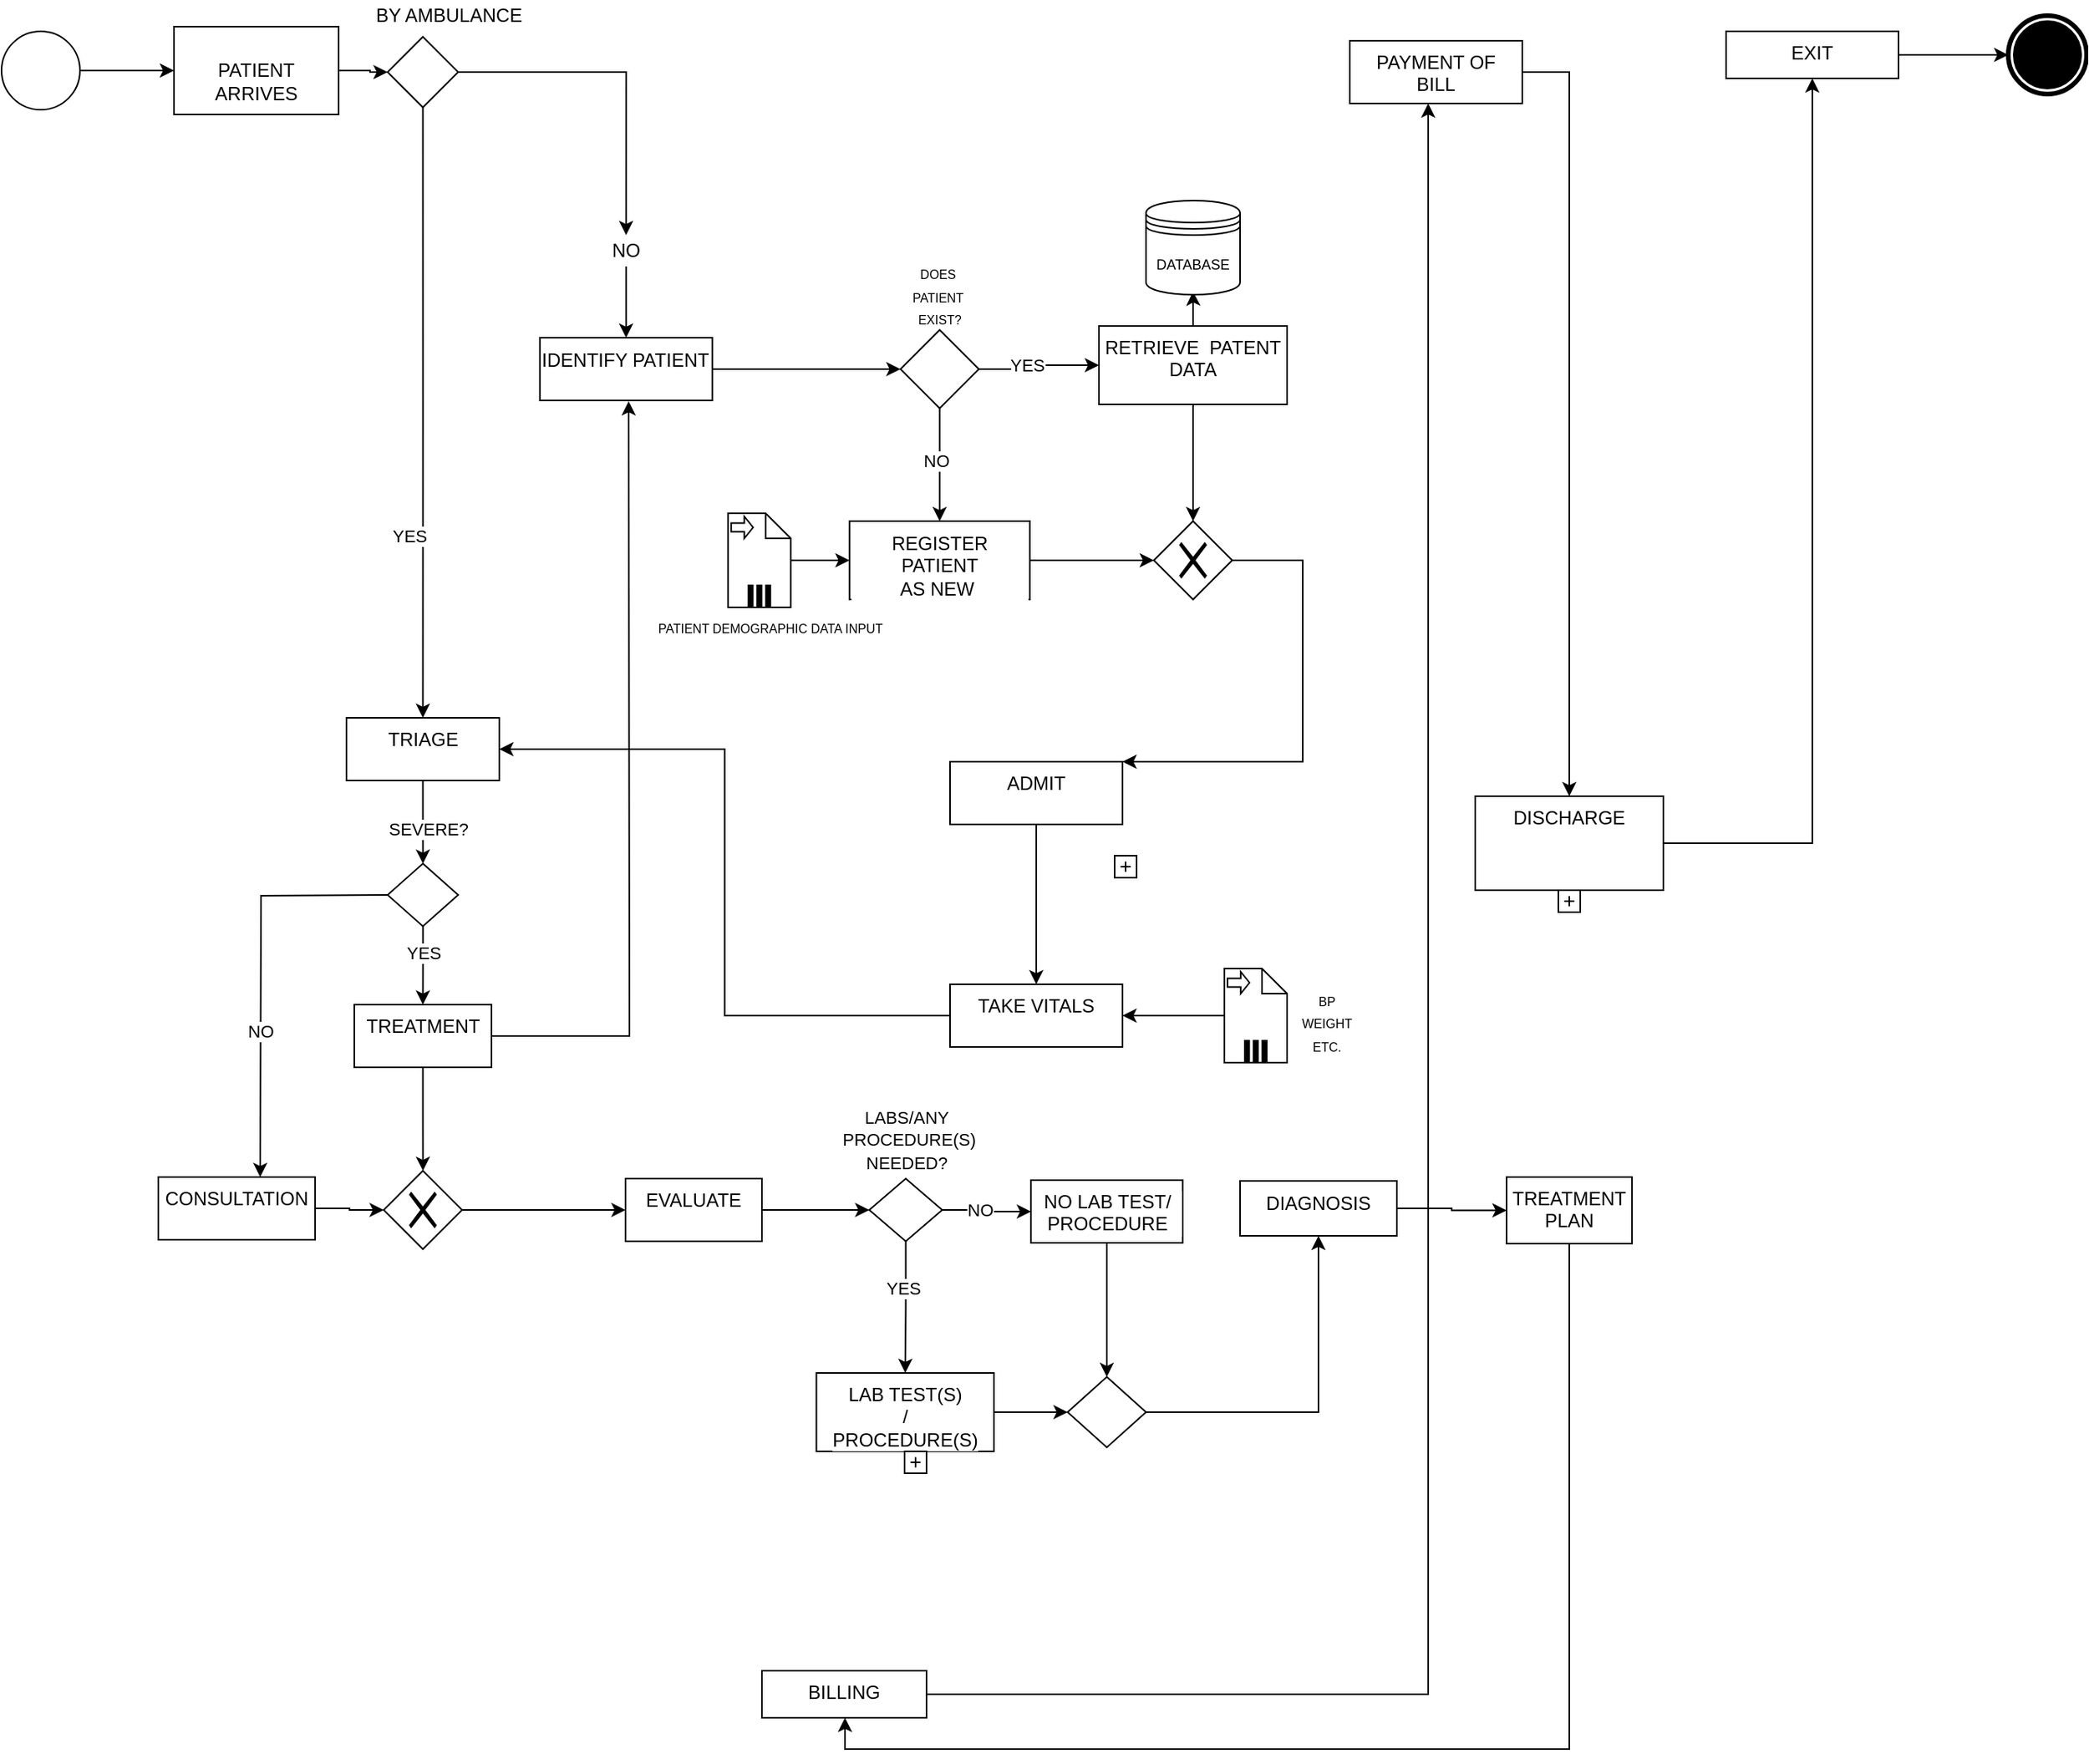 <mxfile version="14.5.7" type="github">
  <diagram name="Page-1" id="74e2e168-ea6b-b213-b513-2b3c1d86103e">
    <mxGraphModel dx="1394" dy="921" grid="1" gridSize="10" guides="1" tooltips="1" connect="1" arrows="1" fold="1" page="1" pageScale="1" pageWidth="1100" pageHeight="850" background="#ffffff" math="0" shadow="0">
      <root>
        <mxCell id="0" />
        <mxCell id="1" parent="0" />
        <mxCell id="fnlVS4qJ89mQljvChSjy-59" value="" style="edgeStyle=orthogonalEdgeStyle;rounded=0;orthogonalLoop=1;jettySize=auto;html=1;" edge="1" parent="1" source="fnlVS4qJ89mQljvChSjy-9" target="fnlVS4qJ89mQljvChSjy-58">
          <mxGeometry relative="1" as="geometry" />
        </mxCell>
        <mxCell id="fnlVS4qJ89mQljvChSjy-9" value="&lt;br&gt;PATIENT ARRIVES" style="whiteSpace=wrap;html=1;verticalAlign=top;labelBackgroundColor=#ffffff;" vertex="1" parent="1">
          <mxGeometry x="130" y="31" width="105" height="56" as="geometry" />
        </mxCell>
        <mxCell id="fnlVS4qJ89mQljvChSjy-105" value="" style="edgeStyle=orthogonalEdgeStyle;rounded=0;orthogonalLoop=1;jettySize=auto;html=1;" edge="1" parent="1" source="fnlVS4qJ89mQljvChSjy-14" target="fnlVS4qJ89mQljvChSjy-9">
          <mxGeometry relative="1" as="geometry" />
        </mxCell>
        <mxCell id="fnlVS4qJ89mQljvChSjy-14" value="" style="shape=mxgraph.bpmn.shape;html=1;verticalLabelPosition=bottom;labelBackgroundColor=#ffffff;verticalAlign=top;align=center;perimeter=ellipsePerimeter;outlineConnect=0;outline=standard;symbol=general;" vertex="1" parent="1">
          <mxGeometry x="20" y="34" width="50" height="50" as="geometry" />
        </mxCell>
        <mxCell id="fnlVS4qJ89mQljvChSjy-21" value="" style="edgeStyle=orthogonalEdgeStyle;rounded=0;orthogonalLoop=1;jettySize=auto;html=1;exitX=0.5;exitY=1;exitDx=0;exitDy=0;" edge="1" parent="1" source="fnlVS4qJ89mQljvChSjy-58" target="fnlVS4qJ89mQljvChSjy-20">
          <mxGeometry relative="1" as="geometry">
            <mxPoint x="352.5" y="130" as="sourcePoint" />
          </mxGeometry>
        </mxCell>
        <mxCell id="fnlVS4qJ89mQljvChSjy-22" value="YES" style="edgeLabel;html=1;align=center;verticalAlign=middle;resizable=0;points=[];" vertex="1" connectable="0" parent="fnlVS4qJ89mQljvChSjy-21">
          <mxGeometry x="0.151" y="-2" relative="1" as="geometry">
            <mxPoint x="-6.63" y="49.5" as="offset" />
          </mxGeometry>
        </mxCell>
        <mxCell id="fnlVS4qJ89mQljvChSjy-26" value="" style="edgeStyle=orthogonalEdgeStyle;rounded=0;orthogonalLoop=1;jettySize=auto;html=1;" edge="1" parent="1" source="fnlVS4qJ89mQljvChSjy-17" target="fnlVS4qJ89mQljvChSjy-25">
          <mxGeometry relative="1" as="geometry" />
        </mxCell>
        <mxCell id="fnlVS4qJ89mQljvChSjy-17" value="IDENTIFY PATIENT" style="whiteSpace=wrap;html=1;verticalAlign=top;labelBackgroundColor=#ffffff;" vertex="1" parent="1">
          <mxGeometry x="363.37" y="229.5" width="110" height="40" as="geometry" />
        </mxCell>
        <mxCell id="fnlVS4qJ89mQljvChSjy-57" value="" style="edgeStyle=orthogonalEdgeStyle;rounded=0;orthogonalLoop=1;jettySize=auto;html=1;" edge="1" parent="1" source="fnlVS4qJ89mQljvChSjy-20" target="fnlVS4qJ89mQljvChSjy-56">
          <mxGeometry relative="1" as="geometry" />
        </mxCell>
        <mxCell id="fnlVS4qJ89mQljvChSjy-66" value="SEVERE?" style="edgeLabel;html=1;align=center;verticalAlign=middle;resizable=0;points=[];" vertex="1" connectable="0" parent="fnlVS4qJ89mQljvChSjy-57">
          <mxGeometry x="0.171" y="3" relative="1" as="geometry">
            <mxPoint as="offset" />
          </mxGeometry>
        </mxCell>
        <mxCell id="fnlVS4qJ89mQljvChSjy-20" value="TRIAGE" style="whiteSpace=wrap;html=1;verticalAlign=top;labelBackgroundColor=#ffffff;" vertex="1" parent="1">
          <mxGeometry x="240" y="472" width="97.5" height="40" as="geometry" />
        </mxCell>
        <mxCell id="fnlVS4qJ89mQljvChSjy-28" value="" style="edgeStyle=orthogonalEdgeStyle;rounded=0;orthogonalLoop=1;jettySize=auto;html=1;" edge="1" parent="1" source="fnlVS4qJ89mQljvChSjy-25" target="fnlVS4qJ89mQljvChSjy-27">
          <mxGeometry relative="1" as="geometry" />
        </mxCell>
        <mxCell id="fnlVS4qJ89mQljvChSjy-29" value="YES" style="edgeLabel;html=1;align=center;verticalAlign=middle;resizable=0;points=[];" vertex="1" connectable="0" parent="fnlVS4qJ89mQljvChSjy-28">
          <mxGeometry x="-0.233" y="3" relative="1" as="geometry">
            <mxPoint as="offset" />
          </mxGeometry>
        </mxCell>
        <mxCell id="fnlVS4qJ89mQljvChSjy-31" value="" style="edgeStyle=orthogonalEdgeStyle;rounded=0;orthogonalLoop=1;jettySize=auto;html=1;" edge="1" parent="1" source="fnlVS4qJ89mQljvChSjy-25" target="fnlVS4qJ89mQljvChSjy-30">
          <mxGeometry relative="1" as="geometry" />
        </mxCell>
        <mxCell id="fnlVS4qJ89mQljvChSjy-32" value="NO" style="edgeLabel;html=1;align=center;verticalAlign=middle;resizable=0;points=[];" vertex="1" connectable="0" parent="fnlVS4qJ89mQljvChSjy-31">
          <mxGeometry x="-0.089" y="-3" relative="1" as="geometry">
            <mxPoint as="offset" />
          </mxGeometry>
        </mxCell>
        <mxCell id="fnlVS4qJ89mQljvChSjy-25" value="" style="rhombus;whiteSpace=wrap;html=1;verticalAlign=top;labelBackgroundColor=#ffffff;" vertex="1" parent="1">
          <mxGeometry x="593.37" y="224.5" width="50" height="50" as="geometry" />
        </mxCell>
        <mxCell id="fnlVS4qJ89mQljvChSjy-35" value="" style="edgeStyle=orthogonalEdgeStyle;rounded=0;orthogonalLoop=1;jettySize=auto;html=1;" edge="1" parent="1" source="fnlVS4qJ89mQljvChSjy-27">
          <mxGeometry relative="1" as="geometry">
            <mxPoint x="779.941" y="200" as="targetPoint" />
          </mxGeometry>
        </mxCell>
        <mxCell id="fnlVS4qJ89mQljvChSjy-43" value="" style="edgeStyle=orthogonalEdgeStyle;rounded=0;orthogonalLoop=1;jettySize=auto;html=1;" edge="1" parent="1" source="fnlVS4qJ89mQljvChSjy-27" target="fnlVS4qJ89mQljvChSjy-42">
          <mxGeometry relative="1" as="geometry" />
        </mxCell>
        <mxCell id="fnlVS4qJ89mQljvChSjy-27" value="RETRIEVE &amp;nbsp;PATENT&lt;br&gt;DATA" style="whiteSpace=wrap;html=1;verticalAlign=top;labelBackgroundColor=#ffffff;" vertex="1" parent="1">
          <mxGeometry x="720" y="222" width="120" height="50" as="geometry" />
        </mxCell>
        <mxCell id="fnlVS4qJ89mQljvChSjy-44" value="" style="edgeStyle=orthogonalEdgeStyle;rounded=0;orthogonalLoop=1;jettySize=auto;html=1;" edge="1" parent="1" source="fnlVS4qJ89mQljvChSjy-30" target="fnlVS4qJ89mQljvChSjy-42">
          <mxGeometry relative="1" as="geometry" />
        </mxCell>
        <mxCell id="fnlVS4qJ89mQljvChSjy-30" value="REGISTER PATIENT&lt;br&gt;AS NEW&amp;nbsp;" style="whiteSpace=wrap;html=1;verticalAlign=top;labelBackgroundColor=#ffffff;" vertex="1" parent="1">
          <mxGeometry x="560.87" y="346.5" width="115" height="50" as="geometry" />
        </mxCell>
        <mxCell id="fnlVS4qJ89mQljvChSjy-33" value="&lt;font style=&quot;font-size: 9px&quot;&gt;DATABASE&lt;/font&gt;" style="shape=datastore;whiteSpace=wrap;html=1;" vertex="1" parent="1">
          <mxGeometry x="750" y="142" width="60" height="60" as="geometry" />
        </mxCell>
        <mxCell id="fnlVS4qJ89mQljvChSjy-39" value="" style="edgeStyle=orthogonalEdgeStyle;rounded=0;orthogonalLoop=1;jettySize=auto;html=1;" edge="1" parent="1" source="fnlVS4qJ89mQljvChSjy-36" target="fnlVS4qJ89mQljvChSjy-30">
          <mxGeometry relative="1" as="geometry" />
        </mxCell>
        <mxCell id="fnlVS4qJ89mQljvChSjy-36" value="" style="shape=note;whiteSpace=wrap;size=16;html=1;dropTarget=0;" vertex="1" parent="1">
          <mxGeometry x="483.37" y="341.5" width="40" height="60" as="geometry" />
        </mxCell>
        <mxCell id="fnlVS4qJ89mQljvChSjy-37" value="" style="html=1;shape=singleArrow;arrowWidth=0.4;arrowSize=0.4;outlineConnect=0;" vertex="1" parent="fnlVS4qJ89mQljvChSjy-36">
          <mxGeometry width="14" height="14" relative="1" as="geometry">
            <mxPoint x="2" y="2" as="offset" />
          </mxGeometry>
        </mxCell>
        <mxCell id="fnlVS4qJ89mQljvChSjy-38" value="" style="html=1;whiteSpace=wrap;shape=parallelMarker;outlineConnect=0;" vertex="1" parent="fnlVS4qJ89mQljvChSjy-36">
          <mxGeometry x="0.5" y="1" width="14" height="14" relative="1" as="geometry">
            <mxPoint x="-7" y="-14" as="offset" />
          </mxGeometry>
        </mxCell>
        <mxCell id="fnlVS4qJ89mQljvChSjy-40" value="&lt;font style=&quot;font-size: 8px&quot;&gt;PATIENT DEMOGRAPHIC DATA INPUT&lt;/font&gt;" style="text;html=1;align=center;verticalAlign=middle;resizable=0;points=[];autosize=1;" vertex="1" parent="1">
          <mxGeometry x="430" y="404" width="160" height="20" as="geometry" />
        </mxCell>
        <mxCell id="fnlVS4qJ89mQljvChSjy-47" style="edgeStyle=orthogonalEdgeStyle;rounded=0;orthogonalLoop=1;jettySize=auto;html=1;" edge="1" parent="1" source="fnlVS4qJ89mQljvChSjy-42" target="fnlVS4qJ89mQljvChSjy-45">
          <mxGeometry relative="1" as="geometry">
            <Array as="points">
              <mxPoint x="850" y="500" />
            </Array>
          </mxGeometry>
        </mxCell>
        <mxCell id="fnlVS4qJ89mQljvChSjy-42" value="" style="shape=mxgraph.bpmn.shape;html=1;verticalLabelPosition=bottom;labelBackgroundColor=#ffffff;verticalAlign=top;align=center;perimeter=rhombusPerimeter;background=gateway;outlineConnect=0;outline=none;symbol=exclusiveGw;" vertex="1" parent="1">
          <mxGeometry x="755" y="346.5" width="50" height="50" as="geometry" />
        </mxCell>
        <mxCell id="fnlVS4qJ89mQljvChSjy-49" value="" style="edgeStyle=orthogonalEdgeStyle;rounded=0;orthogonalLoop=1;jettySize=auto;html=1;" edge="1" parent="1" source="fnlVS4qJ89mQljvChSjy-45" target="fnlVS4qJ89mQljvChSjy-48">
          <mxGeometry relative="1" as="geometry" />
        </mxCell>
        <mxCell id="fnlVS4qJ89mQljvChSjy-45" value="ADMIT" style="whiteSpace=wrap;html=1;verticalAlign=top;labelBackgroundColor=#ffffff;" vertex="1" parent="1">
          <mxGeometry x="625" y="500" width="110" height="40" as="geometry" />
        </mxCell>
        <mxCell id="fnlVS4qJ89mQljvChSjy-55" style="edgeStyle=orthogonalEdgeStyle;rounded=0;orthogonalLoop=1;jettySize=auto;html=1;entryX=1;entryY=0.5;entryDx=0;entryDy=0;" edge="1" parent="1" source="fnlVS4qJ89mQljvChSjy-48" target="fnlVS4qJ89mQljvChSjy-20">
          <mxGeometry relative="1" as="geometry" />
        </mxCell>
        <mxCell id="fnlVS4qJ89mQljvChSjy-48" value="TAKE VITALS" style="whiteSpace=wrap;html=1;verticalAlign=top;labelBackgroundColor=#ffffff;" vertex="1" parent="1">
          <mxGeometry x="625" y="642" width="110" height="40" as="geometry" />
        </mxCell>
        <mxCell id="fnlVS4qJ89mQljvChSjy-53" value="" style="edgeStyle=orthogonalEdgeStyle;rounded=0;orthogonalLoop=1;jettySize=auto;html=1;" edge="1" parent="1" source="fnlVS4qJ89mQljvChSjy-50" target="fnlVS4qJ89mQljvChSjy-48">
          <mxGeometry relative="1" as="geometry" />
        </mxCell>
        <mxCell id="fnlVS4qJ89mQljvChSjy-50" value="" style="shape=note;whiteSpace=wrap;size=16;html=1;dropTarget=0;" vertex="1" parent="1">
          <mxGeometry x="800" y="632" width="40" height="60" as="geometry" />
        </mxCell>
        <mxCell id="fnlVS4qJ89mQljvChSjy-51" value="" style="html=1;shape=singleArrow;arrowWidth=0.4;arrowSize=0.4;outlineConnect=0;" vertex="1" parent="fnlVS4qJ89mQljvChSjy-50">
          <mxGeometry width="14" height="14" relative="1" as="geometry">
            <mxPoint x="2" y="2" as="offset" />
          </mxGeometry>
        </mxCell>
        <mxCell id="fnlVS4qJ89mQljvChSjy-52" value="" style="html=1;whiteSpace=wrap;shape=parallelMarker;outlineConnect=0;" vertex="1" parent="fnlVS4qJ89mQljvChSjy-50">
          <mxGeometry x="0.5" y="1" width="14" height="14" relative="1" as="geometry">
            <mxPoint x="-7" y="-14" as="offset" />
          </mxGeometry>
        </mxCell>
        <mxCell id="fnlVS4qJ89mQljvChSjy-54" value="&lt;font style=&quot;font-size: 8px&quot;&gt;BP&lt;br&gt;WEIGHT&lt;br&gt;ETC.&lt;/font&gt;" style="text;html=1;align=center;verticalAlign=middle;resizable=0;points=[];autosize=1;" vertex="1" parent="1">
          <mxGeometry x="840" y="641" width="50" height="50" as="geometry" />
        </mxCell>
        <mxCell id="fnlVS4qJ89mQljvChSjy-64" value="" style="edgeStyle=orthogonalEdgeStyle;rounded=0;orthogonalLoop=1;jettySize=auto;html=1;" edge="1" parent="1" source="fnlVS4qJ89mQljvChSjy-56" target="fnlVS4qJ89mQljvChSjy-63">
          <mxGeometry relative="1" as="geometry" />
        </mxCell>
        <mxCell id="fnlVS4qJ89mQljvChSjy-65" value="YES" style="edgeLabel;html=1;align=center;verticalAlign=middle;resizable=0;points=[];" vertex="1" connectable="0" parent="fnlVS4qJ89mQljvChSjy-64">
          <mxGeometry x="-0.343" relative="1" as="geometry">
            <mxPoint as="offset" />
          </mxGeometry>
        </mxCell>
        <mxCell id="fnlVS4qJ89mQljvChSjy-68" value="" style="edgeStyle=orthogonalEdgeStyle;rounded=0;orthogonalLoop=1;jettySize=auto;html=1;" edge="1" parent="1">
          <mxGeometry relative="1" as="geometry">
            <mxPoint x="266.25" y="585" as="sourcePoint" />
            <mxPoint x="184.964" y="765.0" as="targetPoint" />
          </mxGeometry>
        </mxCell>
        <mxCell id="fnlVS4qJ89mQljvChSjy-69" value="NO" style="edgeLabel;html=1;align=center;verticalAlign=middle;resizable=0;points=[];" vertex="1" connectable="0" parent="fnlVS4qJ89mQljvChSjy-68">
          <mxGeometry x="0.283" relative="1" as="geometry">
            <mxPoint as="offset" />
          </mxGeometry>
        </mxCell>
        <mxCell id="fnlVS4qJ89mQljvChSjy-56" value="" style="rhombus;whiteSpace=wrap;html=1;verticalAlign=top;labelBackgroundColor=#ffffff;" vertex="1" parent="1">
          <mxGeometry x="266.25" y="565" width="45" height="40" as="geometry" />
        </mxCell>
        <mxCell id="fnlVS4qJ89mQljvChSjy-110" style="edgeStyle=orthogonalEdgeStyle;rounded=0;orthogonalLoop=1;jettySize=auto;html=1;entryX=0.5;entryY=0;entryDx=0;entryDy=0;" edge="1" parent="1" source="fnlVS4qJ89mQljvChSjy-19" target="fnlVS4qJ89mQljvChSjy-17">
          <mxGeometry relative="1" as="geometry" />
        </mxCell>
        <mxCell id="fnlVS4qJ89mQljvChSjy-58" value="" style="rhombus;whiteSpace=wrap;html=1;verticalAlign=top;labelBackgroundColor=#ffffff;" vertex="1" parent="1">
          <mxGeometry x="266.25" y="37.5" width="45" height="45" as="geometry" />
        </mxCell>
        <mxCell id="fnlVS4qJ89mQljvChSjy-60" value="BY AMBULANCE" style="text;html=1;align=center;verticalAlign=middle;resizable=0;points=[];autosize=1;" vertex="1" parent="1">
          <mxGeometry x="250" y="14" width="110" height="20" as="geometry" />
        </mxCell>
        <mxCell id="fnlVS4qJ89mQljvChSjy-61" value="&lt;font style=&quot;font-size: 8px&quot;&gt;&lt;br&gt;DOES&amp;nbsp;&lt;br&gt;PATIENT&amp;nbsp;&lt;br&gt;&lt;/font&gt;&lt;span style=&quot;font-size: 8px ; background-color: rgb(255 , 255 , 255)&quot;&gt;EXIST?&lt;/span&gt;" style="text;html=1;align=center;verticalAlign=middle;resizable=0;points=[];autosize=1;" vertex="1" parent="1">
          <mxGeometry x="593.37" y="159.5" width="50" height="70" as="geometry" />
        </mxCell>
        <mxCell id="fnlVS4qJ89mQljvChSjy-73" value="" style="edgeStyle=orthogonalEdgeStyle;rounded=0;orthogonalLoop=1;jettySize=auto;html=1;" edge="1" parent="1" source="fnlVS4qJ89mQljvChSjy-63" target="fnlVS4qJ89mQljvChSjy-72">
          <mxGeometry relative="1" as="geometry" />
        </mxCell>
        <mxCell id="fnlVS4qJ89mQljvChSjy-109" value="" style="edgeStyle=orthogonalEdgeStyle;rounded=0;orthogonalLoop=1;jettySize=auto;html=1;" edge="1" parent="1" source="fnlVS4qJ89mQljvChSjy-67" target="fnlVS4qJ89mQljvChSjy-72">
          <mxGeometry relative="1" as="geometry" />
        </mxCell>
        <mxCell id="fnlVS4qJ89mQljvChSjy-67" value="CONSULTATION" style="whiteSpace=wrap;html=1;verticalAlign=top;labelBackgroundColor=#ffffff;" vertex="1" parent="1">
          <mxGeometry x="120" y="765" width="100" height="40" as="geometry" />
        </mxCell>
        <mxCell id="fnlVS4qJ89mQljvChSjy-75" value="" style="edgeStyle=orthogonalEdgeStyle;rounded=0;orthogonalLoop=1;jettySize=auto;html=1;" edge="1" parent="1" source="fnlVS4qJ89mQljvChSjy-72">
          <mxGeometry relative="1" as="geometry">
            <mxPoint x="418" y="786" as="targetPoint" />
          </mxGeometry>
        </mxCell>
        <mxCell id="fnlVS4qJ89mQljvChSjy-72" value="" style="shape=mxgraph.bpmn.shape;html=1;verticalLabelPosition=bottom;labelBackgroundColor=#ffffff;verticalAlign=top;align=center;perimeter=rhombusPerimeter;background=gateway;outlineConnect=0;outline=none;symbol=exclusiveGw;" vertex="1" parent="1">
          <mxGeometry x="263.75" y="761" width="50" height="50" as="geometry" />
        </mxCell>
        <mxCell id="fnlVS4qJ89mQljvChSjy-77" value="" style="edgeStyle=orthogonalEdgeStyle;rounded=0;orthogonalLoop=1;jettySize=auto;html=1;" edge="1" parent="1" source="fnlVS4qJ89mQljvChSjy-74" target="fnlVS4qJ89mQljvChSjy-76">
          <mxGeometry relative="1" as="geometry" />
        </mxCell>
        <mxCell id="fnlVS4qJ89mQljvChSjy-74" value="EVALUATE" style="whiteSpace=wrap;html=1;verticalAlign=top;labelBackgroundColor=#ffffff;" vertex="1" parent="1">
          <mxGeometry x="418" y="766" width="87" height="40" as="geometry" />
        </mxCell>
        <mxCell id="fnlVS4qJ89mQljvChSjy-80" value="" style="edgeStyle=orthogonalEdgeStyle;rounded=0;orthogonalLoop=1;jettySize=auto;html=1;" edge="1" parent="1" source="fnlVS4qJ89mQljvChSjy-76" target="fnlVS4qJ89mQljvChSjy-79">
          <mxGeometry relative="1" as="geometry" />
        </mxCell>
        <mxCell id="fnlVS4qJ89mQljvChSjy-81" value="NO" style="edgeLabel;html=1;align=center;verticalAlign=middle;resizable=0;points=[];" vertex="1" connectable="0" parent="fnlVS4qJ89mQljvChSjy-80">
          <mxGeometry x="-0.168" relative="1" as="geometry">
            <mxPoint as="offset" />
          </mxGeometry>
        </mxCell>
        <mxCell id="fnlVS4qJ89mQljvChSjy-83" value="" style="edgeStyle=orthogonalEdgeStyle;rounded=0;orthogonalLoop=1;jettySize=auto;html=1;" edge="1" parent="1" source="fnlVS4qJ89mQljvChSjy-76" target="fnlVS4qJ89mQljvChSjy-82">
          <mxGeometry relative="1" as="geometry" />
        </mxCell>
        <mxCell id="fnlVS4qJ89mQljvChSjy-87" value="YES" style="edgeLabel;html=1;align=center;verticalAlign=middle;resizable=0;points=[];" vertex="1" connectable="0" parent="fnlVS4qJ89mQljvChSjy-83">
          <mxGeometry x="-0.3" y="-2" relative="1" as="geometry">
            <mxPoint as="offset" />
          </mxGeometry>
        </mxCell>
        <mxCell id="fnlVS4qJ89mQljvChSjy-76" value="" style="rhombus;whiteSpace=wrap;html=1;verticalAlign=top;labelBackgroundColor=#ffffff;" vertex="1" parent="1">
          <mxGeometry x="573.5" y="766" width="46.5" height="40" as="geometry" />
        </mxCell>
        <mxCell id="fnlVS4qJ89mQljvChSjy-78" value="&lt;font style=&quot;font-size: 11px&quot;&gt;LABS/ANY&lt;br&gt;&amp;nbsp;PROCEDURE(S) &lt;br&gt;NEEDED?&lt;/font&gt;" style="text;html=1;align=center;verticalAlign=middle;resizable=0;points=[];autosize=1;" vertex="1" parent="1">
          <mxGeometry x="541.75" y="716" width="110" height="50" as="geometry" />
        </mxCell>
        <mxCell id="fnlVS4qJ89mQljvChSjy-86" value="" style="edgeStyle=orthogonalEdgeStyle;rounded=0;orthogonalLoop=1;jettySize=auto;html=1;" edge="1" parent="1" source="fnlVS4qJ89mQljvChSjy-79" target="fnlVS4qJ89mQljvChSjy-84">
          <mxGeometry relative="1" as="geometry" />
        </mxCell>
        <mxCell id="fnlVS4qJ89mQljvChSjy-79" value="NO LAB TEST/ PROCEDURE" style="whiteSpace=wrap;html=1;verticalAlign=top;labelBackgroundColor=#ffffff;" vertex="1" parent="1">
          <mxGeometry x="676.63" y="767" width="96.75" height="40" as="geometry" />
        </mxCell>
        <mxCell id="fnlVS4qJ89mQljvChSjy-85" value="" style="edgeStyle=orthogonalEdgeStyle;rounded=0;orthogonalLoop=1;jettySize=auto;html=1;" edge="1" parent="1" source="fnlVS4qJ89mQljvChSjy-82" target="fnlVS4qJ89mQljvChSjy-84">
          <mxGeometry relative="1" as="geometry" />
        </mxCell>
        <mxCell id="fnlVS4qJ89mQljvChSjy-82" value="LAB TEST(S)&lt;br&gt;/&lt;br&gt;PROCEDURE(S)" style="whiteSpace=wrap;html=1;verticalAlign=top;labelBackgroundColor=#ffffff;" vertex="1" parent="1">
          <mxGeometry x="539.75" y="890" width="113.25" height="50" as="geometry" />
        </mxCell>
        <mxCell id="fnlVS4qJ89mQljvChSjy-89" value="" style="edgeStyle=orthogonalEdgeStyle;rounded=0;orthogonalLoop=1;jettySize=auto;html=1;" edge="1" parent="1" source="fnlVS4qJ89mQljvChSjy-84" target="fnlVS4qJ89mQljvChSjy-88">
          <mxGeometry relative="1" as="geometry" />
        </mxCell>
        <mxCell id="fnlVS4qJ89mQljvChSjy-84" value="" style="rhombus;whiteSpace=wrap;html=1;verticalAlign=top;labelBackgroundColor=#ffffff;" vertex="1" parent="1">
          <mxGeometry x="700" y="892.5" width="50" height="45" as="geometry" />
        </mxCell>
        <mxCell id="fnlVS4qJ89mQljvChSjy-91" value="" style="edgeStyle=orthogonalEdgeStyle;rounded=0;orthogonalLoop=1;jettySize=auto;html=1;" edge="1" parent="1" source="fnlVS4qJ89mQljvChSjy-88" target="fnlVS4qJ89mQljvChSjy-90">
          <mxGeometry relative="1" as="geometry" />
        </mxCell>
        <mxCell id="fnlVS4qJ89mQljvChSjy-88" value="DIAGNOSIS" style="whiteSpace=wrap;html=1;verticalAlign=top;labelBackgroundColor=#ffffff;" vertex="1" parent="1">
          <mxGeometry x="810" y="767.5" width="100" height="35" as="geometry" />
        </mxCell>
        <mxCell id="fnlVS4qJ89mQljvChSjy-93" value="" style="edgeStyle=orthogonalEdgeStyle;rounded=0;orthogonalLoop=1;jettySize=auto;html=1;exitX=0.5;exitY=1;exitDx=0;exitDy=0;" edge="1" parent="1" source="fnlVS4qJ89mQljvChSjy-90" target="fnlVS4qJ89mQljvChSjy-92">
          <mxGeometry relative="1" as="geometry">
            <Array as="points">
              <mxPoint x="1020" y="1130" />
              <mxPoint x="558" y="1130" />
            </Array>
          </mxGeometry>
        </mxCell>
        <mxCell id="fnlVS4qJ89mQljvChSjy-90" value="TREATMENT&lt;br&gt;PLAN" style="whiteSpace=wrap;html=1;verticalAlign=top;labelBackgroundColor=#ffffff;" vertex="1" parent="1">
          <mxGeometry x="980" y="765" width="80" height="42.5" as="geometry" />
        </mxCell>
        <mxCell id="fnlVS4qJ89mQljvChSjy-97" value="" style="edgeStyle=orthogonalEdgeStyle;rounded=0;orthogonalLoop=1;jettySize=auto;html=1;exitX=1;exitY=0.5;exitDx=0;exitDy=0;" edge="1" parent="1" source="fnlVS4qJ89mQljvChSjy-92" target="fnlVS4qJ89mQljvChSjy-96">
          <mxGeometry relative="1" as="geometry">
            <Array as="points">
              <mxPoint x="930" y="1095" />
            </Array>
          </mxGeometry>
        </mxCell>
        <mxCell id="fnlVS4qJ89mQljvChSjy-92" value="BILLING" style="whiteSpace=wrap;html=1;verticalAlign=top;labelBackgroundColor=#ffffff;" vertex="1" parent="1">
          <mxGeometry x="505" y="1080" width="105" height="30" as="geometry" />
        </mxCell>
        <mxCell id="fnlVS4qJ89mQljvChSjy-99" value="" style="edgeStyle=orthogonalEdgeStyle;rounded=0;orthogonalLoop=1;jettySize=auto;html=1;exitX=1;exitY=0.5;exitDx=0;exitDy=0;" edge="1" parent="1" source="fnlVS4qJ89mQljvChSjy-96" target="fnlVS4qJ89mQljvChSjy-98">
          <mxGeometry relative="1" as="geometry" />
        </mxCell>
        <mxCell id="fnlVS4qJ89mQljvChSjy-96" value="PAYMENT OF&lt;br&gt;BILL" style="whiteSpace=wrap;html=1;verticalAlign=top;labelBackgroundColor=#ffffff;" vertex="1" parent="1">
          <mxGeometry x="880" y="40" width="110" height="40" as="geometry" />
        </mxCell>
        <mxCell id="fnlVS4qJ89mQljvChSjy-101" value="" style="edgeStyle=orthogonalEdgeStyle;rounded=0;orthogonalLoop=1;jettySize=auto;html=1;" edge="1" parent="1" source="fnlVS4qJ89mQljvChSjy-98" target="fnlVS4qJ89mQljvChSjy-100">
          <mxGeometry relative="1" as="geometry" />
        </mxCell>
        <mxCell id="fnlVS4qJ89mQljvChSjy-98" value="DISCHARGE" style="whiteSpace=wrap;html=1;verticalAlign=top;labelBackgroundColor=#ffffff;" vertex="1" parent="1">
          <mxGeometry x="960" y="522" width="120" height="60" as="geometry" />
        </mxCell>
        <mxCell id="fnlVS4qJ89mQljvChSjy-104" value="" style="edgeStyle=orthogonalEdgeStyle;rounded=0;orthogonalLoop=1;jettySize=auto;html=1;" edge="1" parent="1" source="fnlVS4qJ89mQljvChSjy-100" target="fnlVS4qJ89mQljvChSjy-103">
          <mxGeometry relative="1" as="geometry" />
        </mxCell>
        <mxCell id="fnlVS4qJ89mQljvChSjy-100" value="EXIT" style="whiteSpace=wrap;html=1;verticalAlign=top;labelBackgroundColor=#ffffff;" vertex="1" parent="1">
          <mxGeometry x="1120" y="34" width="110" height="30" as="geometry" />
        </mxCell>
        <mxCell id="fnlVS4qJ89mQljvChSjy-103" value="" style="shape=mxgraph.bpmn.shape;html=1;verticalLabelPosition=bottom;labelBackgroundColor=#ffffff;verticalAlign=top;align=center;perimeter=ellipsePerimeter;outlineConnect=0;outline=end;symbol=terminate;" vertex="1" parent="1">
          <mxGeometry x="1300" y="24" width="50" height="50" as="geometry" />
        </mxCell>
        <mxCell id="fnlVS4qJ89mQljvChSjy-108" style="edgeStyle=orthogonalEdgeStyle;rounded=0;orthogonalLoop=1;jettySize=auto;html=1;" edge="1" parent="1" source="fnlVS4qJ89mQljvChSjy-63">
          <mxGeometry relative="1" as="geometry">
            <mxPoint x="420" y="270" as="targetPoint" />
          </mxGeometry>
        </mxCell>
        <mxCell id="fnlVS4qJ89mQljvChSjy-63" value="TREATMENT" style="whiteSpace=wrap;html=1;verticalAlign=top;labelBackgroundColor=#ffffff;" vertex="1" parent="1">
          <mxGeometry x="245" y="655" width="87.5" height="40" as="geometry" />
        </mxCell>
        <mxCell id="fnlVS4qJ89mQljvChSjy-19" value="NO" style="text;html=1;align=center;verticalAlign=middle;resizable=0;points=[];autosize=1;" vertex="1" parent="1">
          <mxGeometry x="403.37" y="164" width="30" height="20" as="geometry" />
        </mxCell>
        <mxCell id="fnlVS4qJ89mQljvChSjy-111" style="edgeStyle=orthogonalEdgeStyle;rounded=0;orthogonalLoop=1;jettySize=auto;html=1;entryX=0.5;entryY=0;entryDx=0;entryDy=0;" edge="1" parent="1" source="fnlVS4qJ89mQljvChSjy-58" target="fnlVS4qJ89mQljvChSjy-19">
          <mxGeometry relative="1" as="geometry">
            <mxPoint x="311.25" y="60.0" as="sourcePoint" />
            <mxPoint x="418.37" y="229.5" as="targetPoint" />
          </mxGeometry>
        </mxCell>
        <mxCell id="fnlVS4qJ89mQljvChSjy-114" value="" style="shape=plus;html=1;outlineConnect=0;" vertex="1" parent="1">
          <mxGeometry x="730" y="560" width="14" height="14" as="geometry" />
        </mxCell>
        <mxCell id="fnlVS4qJ89mQljvChSjy-117" value="" style="shape=plus;html=1;outlineConnect=0;" vertex="1" parent="1">
          <mxGeometry x="596" y="940" width="14" height="14" as="geometry" />
        </mxCell>
        <mxCell id="fnlVS4qJ89mQljvChSjy-118" value="" style="shape=plus;html=1;outlineConnect=0;" vertex="1" parent="1">
          <mxGeometry x="1013" y="582" width="14" height="14" as="geometry" />
        </mxCell>
      </root>
    </mxGraphModel>
  </diagram>
</mxfile>
